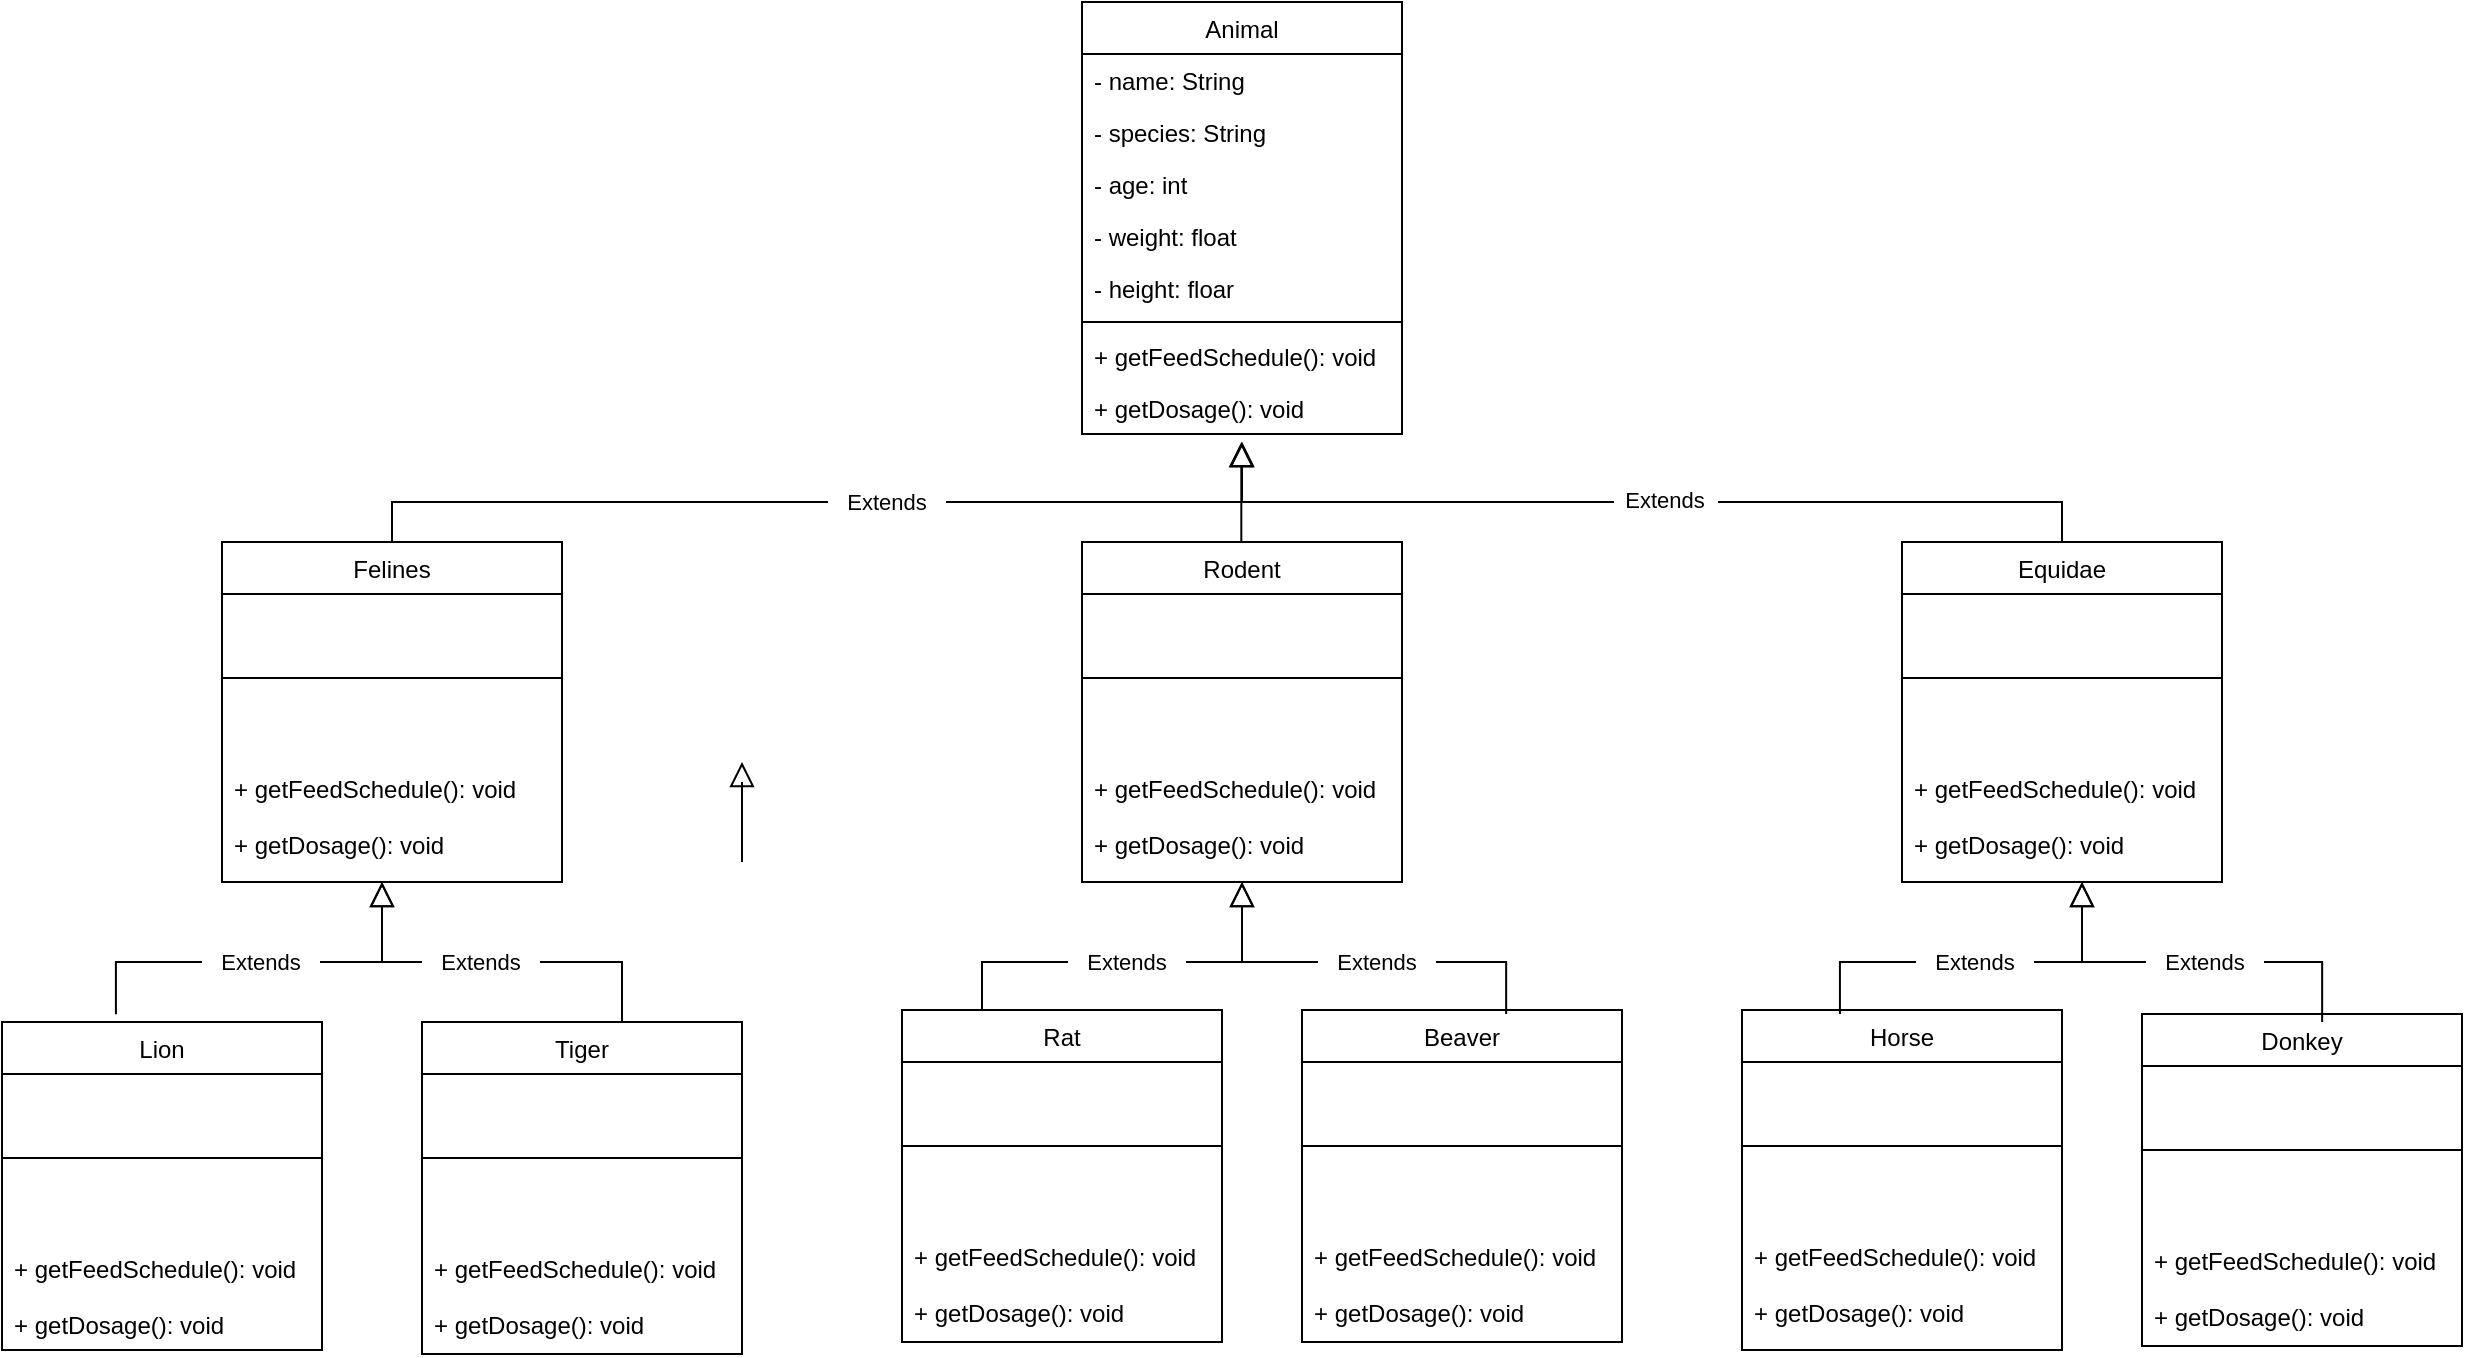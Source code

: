 <mxfile version="20.2.3" type="device"><diagram id="C5RBs43oDa-KdzZeNtuy" name="Page-1"><mxGraphModel dx="2461" dy="772" grid="1" gridSize="10" guides="1" tooltips="1" connect="1" arrows="1" fold="1" page="1" pageScale="1" pageWidth="827" pageHeight="1169" math="0" shadow="0"><root><mxCell id="WIyWlLk6GJQsqaUBKTNV-0"/><mxCell id="WIyWlLk6GJQsqaUBKTNV-1" parent="WIyWlLk6GJQsqaUBKTNV-0"/><mxCell id="zkfFHV4jXpPFQw0GAbJ--16" value="" style="endArrow=block;endSize=10;endFill=0;shadow=0;strokeWidth=1;rounded=0;edgeStyle=elbowEdgeStyle;elbow=vertical;exitX=0.5;exitY=0;exitDx=0;exitDy=0;" parent="WIyWlLk6GJQsqaUBKTNV-1" source="xw6ECWRnr0D5l_KhTbxP-26" edge="1"><mxGeometry width="160" relative="1" as="geometry"><mxPoint x="150" y="250" as="sourcePoint"/><mxPoint x="590" y="260" as="targetPoint"/><Array as="points"><mxPoint x="560" y="290"/><mxPoint x="570" y="270"/><mxPoint x="500" y="290"/><mxPoint x="460" y="290"/><mxPoint x="490" y="260"/><mxPoint x="450" y="280"/><mxPoint x="490" y="260"/><mxPoint x="420" y="280"/><mxPoint x="550" y="220"/><mxPoint x="569" y="200"/><mxPoint x="550" y="260"/><mxPoint x="600" y="250"/><mxPoint x="550" y="260"/><mxPoint x="630" y="250"/><mxPoint x="560" y="250"/><mxPoint x="460" y="240"/><mxPoint x="450" y="220"/><mxPoint x="450" y="240"/><mxPoint x="341" y="240"/><mxPoint x="421" y="320"/></Array></mxGeometry></mxCell><mxCell id="xw6ECWRnr0D5l_KhTbxP-54" value="&amp;nbsp; &amp;nbsp;Extends&amp;nbsp; &amp;nbsp;" style="edgeLabel;html=1;align=center;verticalAlign=middle;resizable=0;points=[];" vertex="1" connectable="0" parent="zkfFHV4jXpPFQw0GAbJ--16"><mxGeometry x="-0.182" relative="1" as="geometry"><mxPoint x="72" as="offset"/></mxGeometry></mxCell><mxCell id="xw6ECWRnr0D5l_KhTbxP-7" value="Animal" style="swimlane;fontStyle=0;align=center;verticalAlign=top;childLayout=stackLayout;horizontal=1;startSize=26;horizontalStack=0;resizeParent=1;resizeLast=0;collapsible=1;marginBottom=0;rounded=0;shadow=0;strokeWidth=1;" vertex="1" parent="WIyWlLk6GJQsqaUBKTNV-1"><mxGeometry x="510" y="40" width="160" height="216" as="geometry"><mxRectangle x="550" y="140" width="160" height="26" as="alternateBounds"/></mxGeometry></mxCell><mxCell id="xw6ECWRnr0D5l_KhTbxP-8" value="- name: String" style="text;align=left;verticalAlign=top;spacingLeft=4;spacingRight=4;overflow=hidden;rotatable=0;points=[[0,0.5],[1,0.5]];portConstraint=eastwest;" vertex="1" parent="xw6ECWRnr0D5l_KhTbxP-7"><mxGeometry y="26" width="160" height="26" as="geometry"/></mxCell><mxCell id="xw6ECWRnr0D5l_KhTbxP-9" value="- species: String" style="text;align=left;verticalAlign=top;spacingLeft=4;spacingRight=4;overflow=hidden;rotatable=0;points=[[0,0.5],[1,0.5]];portConstraint=eastwest;rounded=0;shadow=0;html=0;" vertex="1" parent="xw6ECWRnr0D5l_KhTbxP-7"><mxGeometry y="52" width="160" height="26" as="geometry"/></mxCell><mxCell id="xw6ECWRnr0D5l_KhTbxP-10" value="- age: int" style="text;align=left;verticalAlign=top;spacingLeft=4;spacingRight=4;overflow=hidden;rotatable=0;points=[[0,0.5],[1,0.5]];portConstraint=eastwest;rounded=0;shadow=0;html=0;" vertex="1" parent="xw6ECWRnr0D5l_KhTbxP-7"><mxGeometry y="78" width="160" height="26" as="geometry"/></mxCell><mxCell id="xw6ECWRnr0D5l_KhTbxP-11" value="- weight: float" style="text;align=left;verticalAlign=top;spacingLeft=4;spacingRight=4;overflow=hidden;rotatable=0;points=[[0,0.5],[1,0.5]];portConstraint=eastwest;rounded=0;shadow=0;html=0;" vertex="1" parent="xw6ECWRnr0D5l_KhTbxP-7"><mxGeometry y="104" width="160" height="26" as="geometry"/></mxCell><mxCell id="xw6ECWRnr0D5l_KhTbxP-12" value="- height: floar&#10;" style="text;align=left;verticalAlign=top;spacingLeft=4;spacingRight=4;overflow=hidden;rotatable=0;points=[[0,0.5],[1,0.5]];portConstraint=eastwest;rounded=0;shadow=0;html=0;" vertex="1" parent="xw6ECWRnr0D5l_KhTbxP-7"><mxGeometry y="130" width="160" height="26" as="geometry"/></mxCell><mxCell id="xw6ECWRnr0D5l_KhTbxP-13" value="" style="line;html=1;strokeWidth=1;align=left;verticalAlign=middle;spacingTop=-1;spacingLeft=3;spacingRight=3;rotatable=0;labelPosition=right;points=[];portConstraint=eastwest;" vertex="1" parent="xw6ECWRnr0D5l_KhTbxP-7"><mxGeometry y="156" width="160" height="8" as="geometry"/></mxCell><mxCell id="xw6ECWRnr0D5l_KhTbxP-14" value="+ getFeedSchedule(): void" style="text;align=left;verticalAlign=top;spacingLeft=4;spacingRight=4;overflow=hidden;rotatable=0;points=[[0,0.5],[1,0.5]];portConstraint=eastwest;" vertex="1" parent="xw6ECWRnr0D5l_KhTbxP-7"><mxGeometry y="164" width="160" height="26" as="geometry"/></mxCell><mxCell id="xw6ECWRnr0D5l_KhTbxP-15" value="+ getDosage(): void" style="text;align=left;verticalAlign=top;spacingLeft=4;spacingRight=4;overflow=hidden;rotatable=0;points=[[0,0.5],[1,0.5]];portConstraint=eastwest;" vertex="1" parent="xw6ECWRnr0D5l_KhTbxP-7"><mxGeometry y="190" width="160" height="26" as="geometry"/></mxCell><mxCell id="xw6ECWRnr0D5l_KhTbxP-26" value="Felines" style="swimlane;fontStyle=0;align=center;verticalAlign=top;childLayout=stackLayout;horizontal=1;startSize=26;horizontalStack=0;resizeParent=1;resizeLast=0;collapsible=1;marginBottom=0;rounded=0;shadow=0;strokeWidth=1;" vertex="1" parent="WIyWlLk6GJQsqaUBKTNV-1"><mxGeometry x="80" y="310" width="170" height="170" as="geometry"><mxRectangle x="70" y="270" width="160" height="26" as="alternateBounds"/></mxGeometry></mxCell><mxCell id="xw6ECWRnr0D5l_KhTbxP-32" value="" style="line;html=1;strokeWidth=1;align=left;verticalAlign=middle;spacingTop=-1;spacingLeft=3;spacingRight=3;rotatable=0;labelPosition=right;points=[];portConstraint=eastwest;" vertex="1" parent="xw6ECWRnr0D5l_KhTbxP-26"><mxGeometry y="26" width="170" height="84" as="geometry"/></mxCell><mxCell id="xw6ECWRnr0D5l_KhTbxP-33" value="+ getFeedSchedule(): void" style="text;align=left;verticalAlign=top;spacingLeft=4;spacingRight=4;overflow=hidden;rotatable=0;points=[[0,0.5],[1,0.5]];portConstraint=eastwest;" vertex="1" parent="xw6ECWRnr0D5l_KhTbxP-26"><mxGeometry y="110" width="170" height="28" as="geometry"/></mxCell><mxCell id="xw6ECWRnr0D5l_KhTbxP-34" value="+ getDosage(): void" style="text;align=left;verticalAlign=top;spacingLeft=4;spacingRight=4;overflow=hidden;rotatable=0;points=[[0,0.5],[1,0.5]];portConstraint=eastwest;" vertex="1" parent="xw6ECWRnr0D5l_KhTbxP-26"><mxGeometry y="138" width="170" height="26" as="geometry"/></mxCell><mxCell id="xw6ECWRnr0D5l_KhTbxP-37" value="Equidae" style="swimlane;fontStyle=0;align=center;verticalAlign=top;childLayout=stackLayout;horizontal=1;startSize=26;horizontalStack=0;resizeParent=1;resizeLast=0;collapsible=1;marginBottom=0;rounded=0;shadow=0;strokeWidth=1;" vertex="1" parent="WIyWlLk6GJQsqaUBKTNV-1"><mxGeometry x="920" y="310" width="160" height="170" as="geometry"><mxRectangle x="620" y="296" width="160" height="26" as="alternateBounds"/></mxGeometry></mxCell><mxCell id="xw6ECWRnr0D5l_KhTbxP-38" value="" style="line;html=1;strokeWidth=1;align=left;verticalAlign=middle;spacingTop=-1;spacingLeft=3;spacingRight=3;rotatable=0;labelPosition=right;points=[];portConstraint=eastwest;" vertex="1" parent="xw6ECWRnr0D5l_KhTbxP-37"><mxGeometry y="26" width="160" height="84" as="geometry"/></mxCell><mxCell id="xw6ECWRnr0D5l_KhTbxP-39" value="+ getFeedSchedule(): void" style="text;align=left;verticalAlign=top;spacingLeft=4;spacingRight=4;overflow=hidden;rotatable=0;points=[[0,0.5],[1,0.5]];portConstraint=eastwest;" vertex="1" parent="xw6ECWRnr0D5l_KhTbxP-37"><mxGeometry y="110" width="160" height="28" as="geometry"/></mxCell><mxCell id="xw6ECWRnr0D5l_KhTbxP-40" value="+ getDosage(): void" style="text;align=left;verticalAlign=top;spacingLeft=4;spacingRight=4;overflow=hidden;rotatable=0;points=[[0,0.5],[1,0.5]];portConstraint=eastwest;" vertex="1" parent="xw6ECWRnr0D5l_KhTbxP-37"><mxGeometry y="138" width="160" height="26" as="geometry"/></mxCell><mxCell id="xw6ECWRnr0D5l_KhTbxP-41" value="Rodent" style="swimlane;fontStyle=0;align=center;verticalAlign=top;childLayout=stackLayout;horizontal=1;startSize=26;horizontalStack=0;resizeParent=1;resizeLast=0;collapsible=1;marginBottom=0;rounded=0;shadow=0;strokeWidth=1;" vertex="1" parent="WIyWlLk6GJQsqaUBKTNV-1"><mxGeometry x="510" y="310" width="160" height="170" as="geometry"><mxRectangle x="340" y="270" width="160" height="26" as="alternateBounds"/></mxGeometry></mxCell><mxCell id="xw6ECWRnr0D5l_KhTbxP-42" value="" style="line;html=1;strokeWidth=1;align=left;verticalAlign=middle;spacingTop=-1;spacingLeft=3;spacingRight=3;rotatable=0;labelPosition=right;points=[];portConstraint=eastwest;" vertex="1" parent="xw6ECWRnr0D5l_KhTbxP-41"><mxGeometry y="26" width="160" height="84" as="geometry"/></mxCell><mxCell id="xw6ECWRnr0D5l_KhTbxP-43" value="+ getFeedSchedule(): void" style="text;align=left;verticalAlign=top;spacingLeft=4;spacingRight=4;overflow=hidden;rotatable=0;points=[[0,0.5],[1,0.5]];portConstraint=eastwest;" vertex="1" parent="xw6ECWRnr0D5l_KhTbxP-41"><mxGeometry y="110" width="160" height="28" as="geometry"/></mxCell><mxCell id="xw6ECWRnr0D5l_KhTbxP-44" value="+ getDosage(): void" style="text;align=left;verticalAlign=top;spacingLeft=4;spacingRight=4;overflow=hidden;rotatable=0;points=[[0,0.5],[1,0.5]];portConstraint=eastwest;" vertex="1" parent="xw6ECWRnr0D5l_KhTbxP-41"><mxGeometry y="138" width="160" height="26" as="geometry"/></mxCell><mxCell id="xw6ECWRnr0D5l_KhTbxP-45" value="Rat" style="swimlane;fontStyle=0;align=center;verticalAlign=top;childLayout=stackLayout;horizontal=1;startSize=26;horizontalStack=0;resizeParent=1;resizeLast=0;collapsible=1;marginBottom=0;rounded=0;shadow=0;strokeWidth=1;" vertex="1" parent="WIyWlLk6GJQsqaUBKTNV-1"><mxGeometry x="420" y="544" width="160" height="166" as="geometry"><mxRectangle x="400" y="544" width="160" height="26" as="alternateBounds"/></mxGeometry></mxCell><mxCell id="xw6ECWRnr0D5l_KhTbxP-46" value="" style="line;html=1;strokeWidth=1;align=left;verticalAlign=middle;spacingTop=-1;spacingLeft=3;spacingRight=3;rotatable=0;labelPosition=right;points=[];portConstraint=eastwest;" vertex="1" parent="xw6ECWRnr0D5l_KhTbxP-45"><mxGeometry y="26" width="160" height="84" as="geometry"/></mxCell><mxCell id="xw6ECWRnr0D5l_KhTbxP-47" value="+ getFeedSchedule(): void" style="text;align=left;verticalAlign=top;spacingLeft=4;spacingRight=4;overflow=hidden;rotatable=0;points=[[0,0.5],[1,0.5]];portConstraint=eastwest;" vertex="1" parent="xw6ECWRnr0D5l_KhTbxP-45"><mxGeometry y="110" width="160" height="28" as="geometry"/></mxCell><mxCell id="xw6ECWRnr0D5l_KhTbxP-48" value="+ getDosage(): void" style="text;align=left;verticalAlign=top;spacingLeft=4;spacingRight=4;overflow=hidden;rotatable=0;points=[[0,0.5],[1,0.5]];portConstraint=eastwest;" vertex="1" parent="xw6ECWRnr0D5l_KhTbxP-45"><mxGeometry y="138" width="160" height="26" as="geometry"/></mxCell><mxCell id="xw6ECWRnr0D5l_KhTbxP-52" value="" style="endArrow=block;endSize=10;endFill=0;shadow=0;strokeWidth=1;rounded=0;edgeStyle=elbowEdgeStyle;elbow=vertical;exitX=0.5;exitY=0;exitDx=0;exitDy=0;" edge="1" parent="WIyWlLk6GJQsqaUBKTNV-1" source="xw6ECWRnr0D5l_KhTbxP-37"><mxGeometry width="160" relative="1" as="geometry"><mxPoint x="700" y="240" as="sourcePoint"/><mxPoint x="590" y="260" as="targetPoint"/><Array as="points"><mxPoint x="670" y="290"/><mxPoint x="760" y="290"/><mxPoint x="550" y="220"/><mxPoint x="550" y="230"/><mxPoint x="610" y="260"/><mxPoint x="590" y="250"/><mxPoint x="680" y="250"/><mxPoint x="640" y="250"/><mxPoint x="630" y="240"/><mxPoint x="590" y="230"/><mxPoint x="590" y="250"/><mxPoint x="610" y="240"/><mxPoint x="590" y="230"/><mxPoint x="600" y="240"/><mxPoint x="580" y="240"/><mxPoint x="630" y="240"/><mxPoint x="500" y="240"/><mxPoint x="530" y="230"/><mxPoint x="590" y="240"/><mxPoint x="580" y="220"/><mxPoint x="730" y="240"/><mxPoint x="560" y="240"/><mxPoint x="421" y="320.0"/></Array></mxGeometry></mxCell><mxCell id="xw6ECWRnr0D5l_KhTbxP-55" value="&amp;nbsp; Extends&amp;nbsp;&amp;nbsp;" style="edgeLabel;html=1;align=center;verticalAlign=middle;resizable=0;points=[];" vertex="1" connectable="0" parent="xw6ECWRnr0D5l_KhTbxP-52"><mxGeometry x="0.17" y="-1" relative="1" as="geometry"><mxPoint x="50" as="offset"/></mxGeometry></mxCell><mxCell id="xw6ECWRnr0D5l_KhTbxP-60" value="Beaver" style="swimlane;fontStyle=0;align=center;verticalAlign=top;childLayout=stackLayout;horizontal=1;startSize=26;horizontalStack=0;resizeParent=1;resizeLast=0;collapsible=1;marginBottom=0;rounded=0;shadow=0;strokeWidth=1;" vertex="1" parent="WIyWlLk6GJQsqaUBKTNV-1"><mxGeometry x="620" y="544" width="160" height="166" as="geometry"><mxRectangle x="580" y="544" width="160" height="26" as="alternateBounds"/></mxGeometry></mxCell><mxCell id="xw6ECWRnr0D5l_KhTbxP-61" value="" style="line;html=1;strokeWidth=1;align=left;verticalAlign=middle;spacingTop=-1;spacingLeft=3;spacingRight=3;rotatable=0;labelPosition=right;points=[];portConstraint=eastwest;" vertex="1" parent="xw6ECWRnr0D5l_KhTbxP-60"><mxGeometry y="26" width="160" height="84" as="geometry"/></mxCell><mxCell id="xw6ECWRnr0D5l_KhTbxP-62" value="+ getFeedSchedule(): void" style="text;align=left;verticalAlign=top;spacingLeft=4;spacingRight=4;overflow=hidden;rotatable=0;points=[[0,0.5],[1,0.5]];portConstraint=eastwest;" vertex="1" parent="xw6ECWRnr0D5l_KhTbxP-60"><mxGeometry y="110" width="160" height="28" as="geometry"/></mxCell><mxCell id="xw6ECWRnr0D5l_KhTbxP-63" value="+ getDosage(): void" style="text;align=left;verticalAlign=top;spacingLeft=4;spacingRight=4;overflow=hidden;rotatable=0;points=[[0,0.5],[1,0.5]];portConstraint=eastwest;" vertex="1" parent="xw6ECWRnr0D5l_KhTbxP-60"><mxGeometry y="138" width="160" height="26" as="geometry"/></mxCell><mxCell id="xw6ECWRnr0D5l_KhTbxP-64" value="Horse" style="swimlane;fontStyle=0;align=center;verticalAlign=top;childLayout=stackLayout;horizontal=1;startSize=26;horizontalStack=0;resizeParent=1;resizeLast=0;collapsible=1;marginBottom=0;rounded=0;shadow=0;strokeWidth=1;" vertex="1" parent="WIyWlLk6GJQsqaUBKTNV-1"><mxGeometry x="840" y="544" width="160" height="170" as="geometry"><mxRectangle x="770" y="544" width="160" height="26" as="alternateBounds"/></mxGeometry></mxCell><mxCell id="xw6ECWRnr0D5l_KhTbxP-65" value="" style="line;html=1;strokeWidth=1;align=left;verticalAlign=middle;spacingTop=-1;spacingLeft=3;spacingRight=3;rotatable=0;labelPosition=right;points=[];portConstraint=eastwest;" vertex="1" parent="xw6ECWRnr0D5l_KhTbxP-64"><mxGeometry y="26" width="160" height="84" as="geometry"/></mxCell><mxCell id="xw6ECWRnr0D5l_KhTbxP-66" value="+ getFeedSchedule(): void" style="text;align=left;verticalAlign=top;spacingLeft=4;spacingRight=4;overflow=hidden;rotatable=0;points=[[0,0.5],[1,0.5]];portConstraint=eastwest;" vertex="1" parent="xw6ECWRnr0D5l_KhTbxP-64"><mxGeometry y="110" width="160" height="28" as="geometry"/></mxCell><mxCell id="xw6ECWRnr0D5l_KhTbxP-67" value="+ getDosage(): void" style="text;align=left;verticalAlign=top;spacingLeft=4;spacingRight=4;overflow=hidden;rotatable=0;points=[[0,0.5],[1,0.5]];portConstraint=eastwest;" vertex="1" parent="xw6ECWRnr0D5l_KhTbxP-64"><mxGeometry y="138" width="160" height="26" as="geometry"/></mxCell><mxCell id="xw6ECWRnr0D5l_KhTbxP-68" value="Lion" style="swimlane;fontStyle=0;align=center;verticalAlign=top;childLayout=stackLayout;horizontal=1;startSize=26;horizontalStack=0;resizeParent=1;resizeLast=0;collapsible=1;marginBottom=0;rounded=0;shadow=0;strokeWidth=1;" vertex="1" parent="WIyWlLk6GJQsqaUBKTNV-1"><mxGeometry x="-30" y="550" width="160" height="164" as="geometry"><mxRectangle x="30" y="544" width="160" height="26" as="alternateBounds"/></mxGeometry></mxCell><mxCell id="xw6ECWRnr0D5l_KhTbxP-69" value="" style="line;html=1;strokeWidth=1;align=left;verticalAlign=middle;spacingTop=-1;spacingLeft=3;spacingRight=3;rotatable=0;labelPosition=right;points=[];portConstraint=eastwest;" vertex="1" parent="xw6ECWRnr0D5l_KhTbxP-68"><mxGeometry y="26" width="160" height="84" as="geometry"/></mxCell><mxCell id="xw6ECWRnr0D5l_KhTbxP-70" value="+ getFeedSchedule(): void" style="text;align=left;verticalAlign=top;spacingLeft=4;spacingRight=4;overflow=hidden;rotatable=0;points=[[0,0.5],[1,0.5]];portConstraint=eastwest;" vertex="1" parent="xw6ECWRnr0D5l_KhTbxP-68"><mxGeometry y="110" width="160" height="28" as="geometry"/></mxCell><mxCell id="xw6ECWRnr0D5l_KhTbxP-71" value="+ getDosage(): void" style="text;align=left;verticalAlign=top;spacingLeft=4;spacingRight=4;overflow=hidden;rotatable=0;points=[[0,0.5],[1,0.5]];portConstraint=eastwest;" vertex="1" parent="xw6ECWRnr0D5l_KhTbxP-68"><mxGeometry y="138" width="160" height="26" as="geometry"/></mxCell><mxCell id="xw6ECWRnr0D5l_KhTbxP-72" value="Tiger" style="swimlane;fontStyle=0;align=center;verticalAlign=top;childLayout=stackLayout;horizontal=1;startSize=26;horizontalStack=0;resizeParent=1;resizeLast=0;collapsible=1;marginBottom=0;rounded=0;shadow=0;strokeWidth=1;" vertex="1" parent="WIyWlLk6GJQsqaUBKTNV-1"><mxGeometry x="180" y="550" width="160" height="166" as="geometry"><mxRectangle x="210" y="544" width="160" height="26" as="alternateBounds"/></mxGeometry></mxCell><mxCell id="xw6ECWRnr0D5l_KhTbxP-73" value="" style="line;html=1;strokeWidth=1;align=left;verticalAlign=middle;spacingTop=-1;spacingLeft=3;spacingRight=3;rotatable=0;labelPosition=right;points=[];portConstraint=eastwest;" vertex="1" parent="xw6ECWRnr0D5l_KhTbxP-72"><mxGeometry y="26" width="160" height="84" as="geometry"/></mxCell><mxCell id="xw6ECWRnr0D5l_KhTbxP-74" value="+ getFeedSchedule(): void" style="text;align=left;verticalAlign=top;spacingLeft=4;spacingRight=4;overflow=hidden;rotatable=0;points=[[0,0.5],[1,0.5]];portConstraint=eastwest;" vertex="1" parent="xw6ECWRnr0D5l_KhTbxP-72"><mxGeometry y="110" width="160" height="28" as="geometry"/></mxCell><mxCell id="xw6ECWRnr0D5l_KhTbxP-75" value="+ getDosage(): void" style="text;align=left;verticalAlign=top;spacingLeft=4;spacingRight=4;overflow=hidden;rotatable=0;points=[[0,0.5],[1,0.5]];portConstraint=eastwest;" vertex="1" parent="xw6ECWRnr0D5l_KhTbxP-72"><mxGeometry y="138" width="160" height="26" as="geometry"/></mxCell><mxCell id="xw6ECWRnr0D5l_KhTbxP-80" value="Donkey" style="swimlane;fontStyle=0;align=center;verticalAlign=top;childLayout=stackLayout;horizontal=1;startSize=26;horizontalStack=0;resizeParent=1;resizeLast=0;collapsible=1;marginBottom=0;rounded=0;shadow=0;strokeWidth=1;" vertex="1" parent="WIyWlLk6GJQsqaUBKTNV-1"><mxGeometry x="1040" y="546" width="160" height="166" as="geometry"><mxRectangle x="970" y="544" width="160" height="26" as="alternateBounds"/></mxGeometry></mxCell><mxCell id="xw6ECWRnr0D5l_KhTbxP-81" value="" style="line;html=1;strokeWidth=1;align=left;verticalAlign=middle;spacingTop=-1;spacingLeft=3;spacingRight=3;rotatable=0;labelPosition=right;points=[];portConstraint=eastwest;" vertex="1" parent="xw6ECWRnr0D5l_KhTbxP-80"><mxGeometry y="26" width="160" height="84" as="geometry"/></mxCell><mxCell id="xw6ECWRnr0D5l_KhTbxP-82" value="+ getFeedSchedule(): void" style="text;align=left;verticalAlign=top;spacingLeft=4;spacingRight=4;overflow=hidden;rotatable=0;points=[[0,0.5],[1,0.5]];portConstraint=eastwest;" vertex="1" parent="xw6ECWRnr0D5l_KhTbxP-80"><mxGeometry y="110" width="160" height="28" as="geometry"/></mxCell><mxCell id="xw6ECWRnr0D5l_KhTbxP-83" value="+ getDosage(): void" style="text;align=left;verticalAlign=top;spacingLeft=4;spacingRight=4;overflow=hidden;rotatable=0;points=[[0,0.5],[1,0.5]];portConstraint=eastwest;" vertex="1" parent="xw6ECWRnr0D5l_KhTbxP-80"><mxGeometry y="138" width="160" height="26" as="geometry"/></mxCell><mxCell id="xw6ECWRnr0D5l_KhTbxP-84" value="" style="endArrow=block;endSize=10;endFill=0;shadow=0;strokeWidth=1;rounded=0;edgeStyle=elbowEdgeStyle;elbow=vertical;" edge="1" parent="WIyWlLk6GJQsqaUBKTNV-1"><mxGeometry width="160" relative="1" as="geometry"><mxPoint x="589.66" y="310" as="sourcePoint"/><mxPoint x="589.66" y="260" as="targetPoint"/><Array as="points"><mxPoint x="679.66" y="290.0"/><mxPoint x="709.66" y="280.0"/><mxPoint x="769.66" y="290.0"/><mxPoint x="759.66" y="270.0"/><mxPoint x="909.66" y="290.0"/><mxPoint x="739.66" y="290.0"/><mxPoint x="600.66" y="370.0"/></Array></mxGeometry></mxCell><mxCell id="xw6ECWRnr0D5l_KhTbxP-97" value="" style="endArrow=block;endSize=10;endFill=0;shadow=0;strokeWidth=1;rounded=0;edgeStyle=elbowEdgeStyle;elbow=vertical;" edge="1" parent="WIyWlLk6GJQsqaUBKTNV-1"><mxGeometry width="160" relative="1" as="geometry"><mxPoint x="340" y="470" as="sourcePoint"/><mxPoint x="340" y="420" as="targetPoint"/><Array as="points"><mxPoint x="340" y="430"/><mxPoint x="460.0" y="440.0"/><mxPoint x="520.0" y="450.0"/><mxPoint x="510.0" y="430.0"/><mxPoint x="660.0" y="450.0"/><mxPoint x="490.0" y="450.0"/><mxPoint x="351.0" y="530.0"/></Array></mxGeometry></mxCell><mxCell id="xw6ECWRnr0D5l_KhTbxP-101" value="" style="endArrow=block;endSize=10;endFill=0;shadow=0;strokeWidth=1;rounded=0;edgeStyle=elbowEdgeStyle;elbow=vertical;exitX=0.356;exitY=-0.024;exitDx=0;exitDy=0;exitPerimeter=0;" edge="1" parent="WIyWlLk6GJQsqaUBKTNV-1" source="xw6ECWRnr0D5l_KhTbxP-68"><mxGeometry width="160" relative="1" as="geometry"><mxPoint x="30" y="540" as="sourcePoint"/><mxPoint x="160" y="480" as="targetPoint"/><Array as="points"><mxPoint x="115" y="520"/><mxPoint x="415" y="500"/><mxPoint x="345" y="520"/><mxPoint x="305" y="520"/><mxPoint x="335" y="490"/><mxPoint x="295" y="510"/><mxPoint x="335" y="490"/><mxPoint x="265" y="510"/><mxPoint x="395" y="450"/><mxPoint x="414" y="430"/><mxPoint x="395" y="490"/><mxPoint x="445" y="480"/><mxPoint x="395" y="490"/><mxPoint x="475" y="480"/><mxPoint x="405" y="480"/><mxPoint x="305" y="470"/><mxPoint x="295" y="450"/><mxPoint x="295" y="470"/><mxPoint x="186" y="470"/><mxPoint x="266" y="550"/></Array></mxGeometry></mxCell><mxCell id="xw6ECWRnr0D5l_KhTbxP-102" value="&amp;nbsp; &amp;nbsp;Extends&amp;nbsp; &amp;nbsp;" style="edgeLabel;html=1;align=center;verticalAlign=middle;resizable=0;points=[];" vertex="1" connectable="0" parent="xw6ECWRnr0D5l_KhTbxP-101"><mxGeometry x="-0.182" relative="1" as="geometry"><mxPoint x="16" as="offset"/></mxGeometry></mxCell><mxCell id="xw6ECWRnr0D5l_KhTbxP-104" value="" style="endArrow=block;endSize=10;endFill=0;shadow=0;strokeWidth=1;rounded=0;edgeStyle=elbowEdgeStyle;elbow=vertical;exitX=0.625;exitY=0;exitDx=0;exitDy=0;exitPerimeter=0;" edge="1" parent="WIyWlLk6GJQsqaUBKTNV-1" source="xw6ECWRnr0D5l_KhTbxP-72"><mxGeometry width="160" relative="1" as="geometry"><mxPoint x="280" y="540" as="sourcePoint"/><mxPoint x="160" y="480" as="targetPoint"/><Array as="points"><mxPoint x="115" y="520"/><mxPoint x="415" y="500"/><mxPoint x="345" y="520"/><mxPoint x="305" y="520"/><mxPoint x="335" y="490"/><mxPoint x="295" y="510"/><mxPoint x="335" y="490"/><mxPoint x="265" y="510"/><mxPoint x="395" y="450"/><mxPoint x="414" y="430"/><mxPoint x="395" y="490"/><mxPoint x="445" y="480"/><mxPoint x="395" y="490"/><mxPoint x="475" y="480"/><mxPoint x="405" y="480"/><mxPoint x="305" y="470"/><mxPoint x="295" y="450"/><mxPoint x="295" y="470"/><mxPoint x="186" y="470"/><mxPoint x="266" y="550"/></Array></mxGeometry></mxCell><mxCell id="xw6ECWRnr0D5l_KhTbxP-105" value="&amp;nbsp; &amp;nbsp;Extends&amp;nbsp; &amp;nbsp;" style="edgeLabel;html=1;align=center;verticalAlign=middle;resizable=0;points=[];" vertex="1" connectable="0" parent="xw6ECWRnr0D5l_KhTbxP-104"><mxGeometry x="-0.182" relative="1" as="geometry"><mxPoint x="-24" as="offset"/></mxGeometry></mxCell><mxCell id="xw6ECWRnr0D5l_KhTbxP-106" value="" style="endArrow=block;endSize=10;endFill=0;shadow=0;strokeWidth=1;rounded=0;edgeStyle=elbowEdgeStyle;elbow=vertical;entryX=0.5;entryY=1;entryDx=0;entryDy=0;exitX=0.25;exitY=0;exitDx=0;exitDy=0;" edge="1" parent="WIyWlLk6GJQsqaUBKTNV-1" source="xw6ECWRnr0D5l_KhTbxP-45" target="xw6ECWRnr0D5l_KhTbxP-41"><mxGeometry width="160" relative="1" as="geometry"><mxPoint x="460" y="540" as="sourcePoint"/><mxPoint x="590" y="490" as="targetPoint"/><Array as="points"><mxPoint x="610" y="520"/><mxPoint x="560" y="520"/><mxPoint x="600" y="510"/><mxPoint x="545" y="520"/><mxPoint x="845" y="500"/><mxPoint x="775" y="520"/><mxPoint x="735" y="520"/><mxPoint x="765" y="490"/><mxPoint x="725" y="510"/><mxPoint x="765" y="490"/><mxPoint x="695" y="510"/><mxPoint x="825" y="450"/><mxPoint x="844" y="430"/><mxPoint x="825" y="490"/><mxPoint x="875" y="480"/><mxPoint x="825" y="490"/><mxPoint x="905" y="480"/><mxPoint x="835" y="480"/><mxPoint x="735" y="470"/><mxPoint x="725" y="450"/><mxPoint x="725" y="470"/><mxPoint x="616" y="470"/><mxPoint x="696" y="550"/></Array></mxGeometry></mxCell><mxCell id="xw6ECWRnr0D5l_KhTbxP-107" value="&amp;nbsp; &amp;nbsp;Extends&amp;nbsp; &amp;nbsp;" style="edgeLabel;html=1;align=center;verticalAlign=middle;resizable=0;points=[];" vertex="1" connectable="0" parent="xw6ECWRnr0D5l_KhTbxP-106"><mxGeometry x="-0.182" relative="1" as="geometry"><mxPoint x="16" as="offset"/></mxGeometry></mxCell><mxCell id="xw6ECWRnr0D5l_KhTbxP-108" value="" style="endArrow=block;endSize=10;endFill=0;shadow=0;strokeWidth=1;rounded=0;edgeStyle=elbowEdgeStyle;elbow=vertical;exitX=0.638;exitY=0.012;exitDx=0;exitDy=0;exitPerimeter=0;" edge="1" parent="WIyWlLk6GJQsqaUBKTNV-1" source="xw6ECWRnr0D5l_KhTbxP-60"><mxGeometry width="160" relative="1" as="geometry"><mxPoint x="720" y="540" as="sourcePoint"/><mxPoint x="590" y="480" as="targetPoint"/><Array as="points"><mxPoint x="555" y="520"/><mxPoint x="855" y="500"/><mxPoint x="785" y="520"/><mxPoint x="745" y="520"/><mxPoint x="775" y="490"/><mxPoint x="735" y="510"/><mxPoint x="775" y="490"/><mxPoint x="705" y="510"/><mxPoint x="835" y="450"/><mxPoint x="854" y="430"/><mxPoint x="835" y="490"/><mxPoint x="885" y="480"/><mxPoint x="835" y="490"/><mxPoint x="915" y="480"/><mxPoint x="845" y="480"/><mxPoint x="745" y="470"/><mxPoint x="735" y="450"/><mxPoint x="735" y="470"/><mxPoint x="626" y="470"/><mxPoint x="706" y="550"/></Array></mxGeometry></mxCell><mxCell id="xw6ECWRnr0D5l_KhTbxP-109" value="&amp;nbsp; &amp;nbsp;Extends&amp;nbsp; &amp;nbsp;" style="edgeLabel;html=1;align=center;verticalAlign=middle;resizable=0;points=[];" vertex="1" connectable="0" parent="xw6ECWRnr0D5l_KhTbxP-108"><mxGeometry x="-0.182" relative="1" as="geometry"><mxPoint x="-10" as="offset"/></mxGeometry></mxCell><mxCell id="xw6ECWRnr0D5l_KhTbxP-110" value="" style="endArrow=block;endSize=10;endFill=0;shadow=0;strokeWidth=1;rounded=0;edgeStyle=elbowEdgeStyle;elbow=vertical;exitX=0.306;exitY=0.012;exitDx=0;exitDy=0;exitPerimeter=0;" edge="1" parent="WIyWlLk6GJQsqaUBKTNV-1" source="xw6ECWRnr0D5l_KhTbxP-64"><mxGeometry width="160" relative="1" as="geometry"><mxPoint x="890" y="540" as="sourcePoint"/><mxPoint x="1010" y="480" as="targetPoint"/><Array as="points"><mxPoint x="970" y="520"/><mxPoint x="1270" y="500"/><mxPoint x="1200" y="520"/><mxPoint x="1160" y="520"/><mxPoint x="1190" y="490"/><mxPoint x="1150" y="510"/><mxPoint x="1190" y="490"/><mxPoint x="1120" y="510"/><mxPoint x="1250" y="450"/><mxPoint x="1269" y="430"/><mxPoint x="1250" y="490"/><mxPoint x="1300" y="480"/><mxPoint x="1250" y="490"/><mxPoint x="1330" y="480"/><mxPoint x="1260" y="480"/><mxPoint x="1160" y="470"/><mxPoint x="1150" y="450"/><mxPoint x="1150" y="470"/><mxPoint x="1041" y="470"/><mxPoint x="1121" y="550"/></Array></mxGeometry></mxCell><mxCell id="xw6ECWRnr0D5l_KhTbxP-111" value="&amp;nbsp; &amp;nbsp;Extends&amp;nbsp; &amp;nbsp;" style="edgeLabel;html=1;align=center;verticalAlign=middle;resizable=0;points=[];" vertex="1" connectable="0" parent="xw6ECWRnr0D5l_KhTbxP-110"><mxGeometry x="-0.182" relative="1" as="geometry"><mxPoint x="16" as="offset"/></mxGeometry></mxCell><mxCell id="xw6ECWRnr0D5l_KhTbxP-112" value="" style="endArrow=block;endSize=10;endFill=0;shadow=0;strokeWidth=1;rounded=0;edgeStyle=elbowEdgeStyle;elbow=vertical;entryX=0.5;entryY=1;entryDx=0;entryDy=0;exitX=0.563;exitY=0.024;exitDx=0;exitDy=0;exitPerimeter=0;" edge="1" parent="WIyWlLk6GJQsqaUBKTNV-1" source="xw6ECWRnr0D5l_KhTbxP-80"><mxGeometry width="160" relative="1" as="geometry"><mxPoint x="1130" y="540" as="sourcePoint"/><mxPoint x="1010" y="480" as="targetPoint"/><Array as="points"><mxPoint x="965" y="520"/><mxPoint x="1265" y="500"/><mxPoint x="1195" y="520"/><mxPoint x="1155" y="520"/><mxPoint x="1185" y="490"/><mxPoint x="1145" y="510"/><mxPoint x="1185" y="490"/><mxPoint x="1115" y="510"/><mxPoint x="1245" y="450"/><mxPoint x="1264" y="430"/><mxPoint x="1245" y="490"/><mxPoint x="1295" y="480"/><mxPoint x="1245" y="490"/><mxPoint x="1325" y="480"/><mxPoint x="1255" y="480"/><mxPoint x="1155" y="470"/><mxPoint x="1145" y="450"/><mxPoint x="1145" y="470"/><mxPoint x="1036" y="470"/><mxPoint x="1116" y="550"/></Array></mxGeometry></mxCell><mxCell id="xw6ECWRnr0D5l_KhTbxP-113" value="&amp;nbsp; &amp;nbsp;Extends&amp;nbsp; &amp;nbsp;" style="edgeLabel;html=1;align=center;verticalAlign=middle;resizable=0;points=[];" vertex="1" connectable="0" parent="xw6ECWRnr0D5l_KhTbxP-112"><mxGeometry x="-0.182" relative="1" as="geometry"><mxPoint x="-12" as="offset"/></mxGeometry></mxCell></root></mxGraphModel></diagram></mxfile>